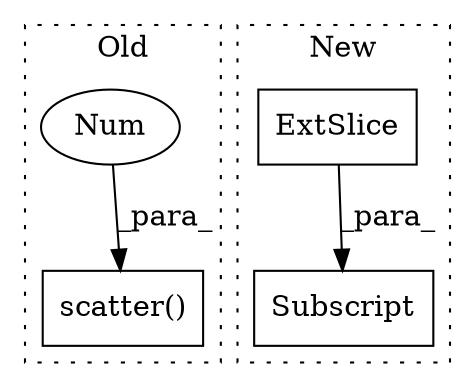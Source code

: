 digraph G {
subgraph cluster0 {
1 [label="scatter()" a="75" s="5235,5293" l="32,1" shape="box"];
3 [label="Num" a="76" s="5267" l="1" shape="ellipse"];
label = "Old";
style="dotted";
}
subgraph cluster1 {
2 [label="Subscript" a="63" s="5334,0" l="16,0" shape="box"];
4 [label="ExtSlice" a="85" s="5334" l="8" shape="box"];
label = "New";
style="dotted";
}
3 -> 1 [label="_para_"];
4 -> 2 [label="_para_"];
}